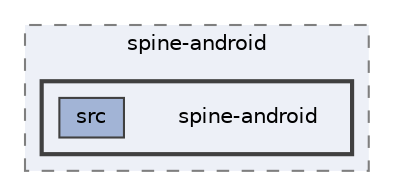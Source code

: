 digraph "external/spine-runtimes/spine-android/spine-android"
{
 // LATEX_PDF_SIZE
  bgcolor="transparent";
  edge [fontname=Helvetica,fontsize=10,labelfontname=Helvetica,labelfontsize=10];
  node [fontname=Helvetica,fontsize=10,shape=box,height=0.2,width=0.4];
  compound=true
  subgraph clusterdir_3f5d1c104c10ac8a1d03800db7627c01 {
    graph [ bgcolor="#edf0f7", pencolor="grey50", label="spine-android", fontname=Helvetica,fontsize=10 style="filled,dashed", URL="dir_3f5d1c104c10ac8a1d03800db7627c01.html",tooltip=""]
  subgraph clusterdir_29a1ddbdde21d7d7d8ad455bb24fb716 {
    graph [ bgcolor="#edf0f7", pencolor="grey25", label="", fontname=Helvetica,fontsize=10 style="filled,bold", URL="dir_29a1ddbdde21d7d7d8ad455bb24fb716.html",tooltip=""]
    dir_29a1ddbdde21d7d7d8ad455bb24fb716 [shape=plaintext, label="spine-android"];
  dir_0644ebbbcf22b0e03199cc58349f22b3 [label="src", fillcolor="#a2b4d6", color="grey25", style="filled", URL="dir_0644ebbbcf22b0e03199cc58349f22b3.html",tooltip=""];
  }
  }
}
